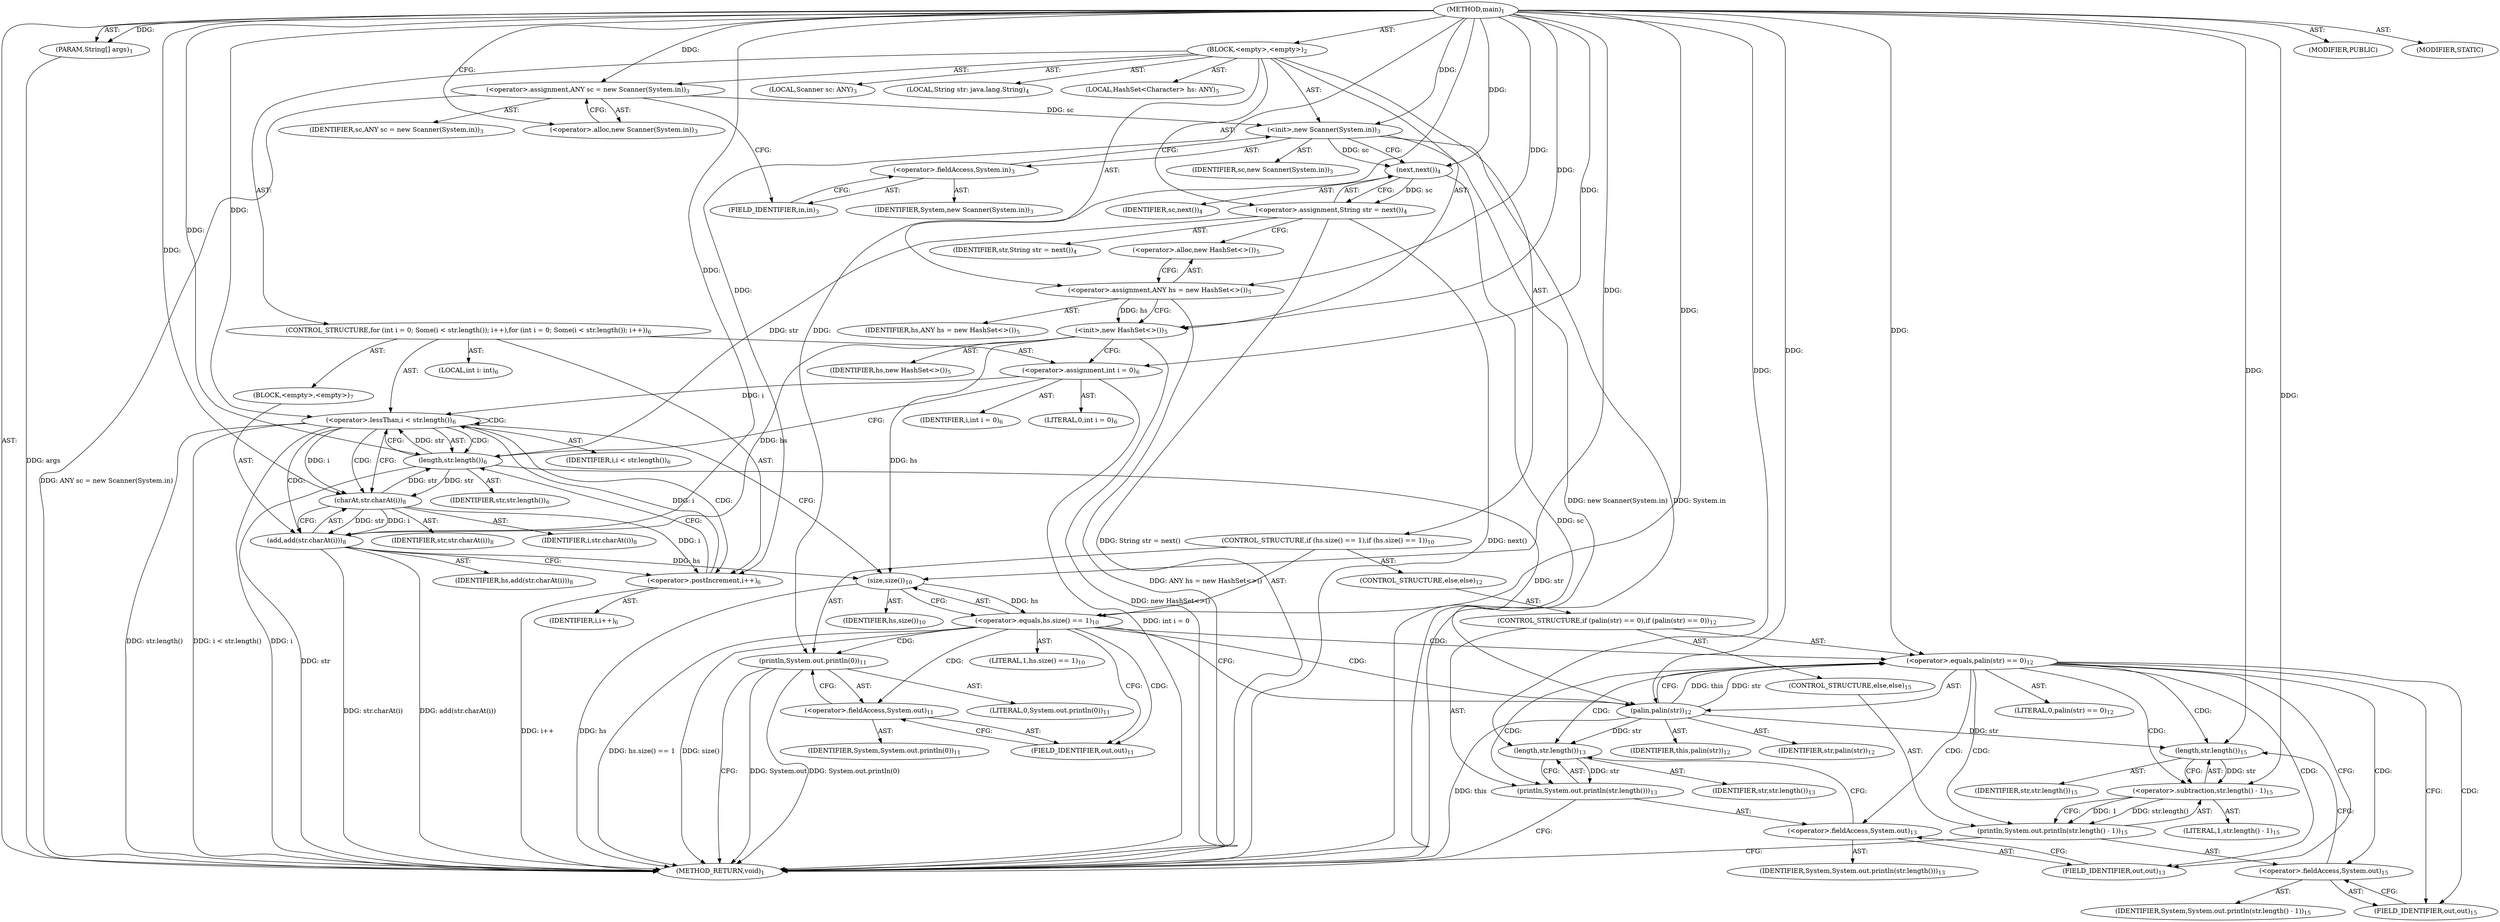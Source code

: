 digraph "main" {  
"21" [label = <(METHOD,main)<SUB>1</SUB>> ]
"22" [label = <(PARAM,String[] args)<SUB>1</SUB>> ]
"23" [label = <(BLOCK,&lt;empty&gt;,&lt;empty&gt;)<SUB>2</SUB>> ]
"4" [label = <(LOCAL,Scanner sc: ANY)<SUB>3</SUB>> ]
"24" [label = <(&lt;operator&gt;.assignment,ANY sc = new Scanner(System.in))<SUB>3</SUB>> ]
"25" [label = <(IDENTIFIER,sc,ANY sc = new Scanner(System.in))<SUB>3</SUB>> ]
"26" [label = <(&lt;operator&gt;.alloc,new Scanner(System.in))<SUB>3</SUB>> ]
"27" [label = <(&lt;init&gt;,new Scanner(System.in))<SUB>3</SUB>> ]
"3" [label = <(IDENTIFIER,sc,new Scanner(System.in))<SUB>3</SUB>> ]
"28" [label = <(&lt;operator&gt;.fieldAccess,System.in)<SUB>3</SUB>> ]
"29" [label = <(IDENTIFIER,System,new Scanner(System.in))<SUB>3</SUB>> ]
"30" [label = <(FIELD_IDENTIFIER,in,in)<SUB>3</SUB>> ]
"31" [label = <(LOCAL,String str: java.lang.String)<SUB>4</SUB>> ]
"32" [label = <(&lt;operator&gt;.assignment,String str = next())<SUB>4</SUB>> ]
"33" [label = <(IDENTIFIER,str,String str = next())<SUB>4</SUB>> ]
"34" [label = <(next,next())<SUB>4</SUB>> ]
"35" [label = <(IDENTIFIER,sc,next())<SUB>4</SUB>> ]
"6" [label = <(LOCAL,HashSet&lt;Character&gt; hs: ANY)<SUB>5</SUB>> ]
"36" [label = <(&lt;operator&gt;.assignment,ANY hs = new HashSet&lt;&gt;())<SUB>5</SUB>> ]
"37" [label = <(IDENTIFIER,hs,ANY hs = new HashSet&lt;&gt;())<SUB>5</SUB>> ]
"38" [label = <(&lt;operator&gt;.alloc,new HashSet&lt;&gt;())<SUB>5</SUB>> ]
"39" [label = <(&lt;init&gt;,new HashSet&lt;&gt;())<SUB>5</SUB>> ]
"5" [label = <(IDENTIFIER,hs,new HashSet&lt;&gt;())<SUB>5</SUB>> ]
"40" [label = <(CONTROL_STRUCTURE,for (int i = 0; Some(i &lt; str.length()); i++),for (int i = 0; Some(i &lt; str.length()); i++))<SUB>6</SUB>> ]
"41" [label = <(LOCAL,int i: int)<SUB>6</SUB>> ]
"42" [label = <(&lt;operator&gt;.assignment,int i = 0)<SUB>6</SUB>> ]
"43" [label = <(IDENTIFIER,i,int i = 0)<SUB>6</SUB>> ]
"44" [label = <(LITERAL,0,int i = 0)<SUB>6</SUB>> ]
"45" [label = <(&lt;operator&gt;.lessThan,i &lt; str.length())<SUB>6</SUB>> ]
"46" [label = <(IDENTIFIER,i,i &lt; str.length())<SUB>6</SUB>> ]
"47" [label = <(length,str.length())<SUB>6</SUB>> ]
"48" [label = <(IDENTIFIER,str,str.length())<SUB>6</SUB>> ]
"49" [label = <(&lt;operator&gt;.postIncrement,i++)<SUB>6</SUB>> ]
"50" [label = <(IDENTIFIER,i,i++)<SUB>6</SUB>> ]
"51" [label = <(BLOCK,&lt;empty&gt;,&lt;empty&gt;)<SUB>7</SUB>> ]
"52" [label = <(add,add(str.charAt(i)))<SUB>8</SUB>> ]
"53" [label = <(IDENTIFIER,hs,add(str.charAt(i)))<SUB>8</SUB>> ]
"54" [label = <(charAt,str.charAt(i))<SUB>8</SUB>> ]
"55" [label = <(IDENTIFIER,str,str.charAt(i))<SUB>8</SUB>> ]
"56" [label = <(IDENTIFIER,i,str.charAt(i))<SUB>8</SUB>> ]
"57" [label = <(CONTROL_STRUCTURE,if (hs.size() == 1),if (hs.size() == 1))<SUB>10</SUB>> ]
"58" [label = <(&lt;operator&gt;.equals,hs.size() == 1)<SUB>10</SUB>> ]
"59" [label = <(size,size())<SUB>10</SUB>> ]
"60" [label = <(IDENTIFIER,hs,size())<SUB>10</SUB>> ]
"61" [label = <(LITERAL,1,hs.size() == 1)<SUB>10</SUB>> ]
"62" [label = <(println,System.out.println(0))<SUB>11</SUB>> ]
"63" [label = <(&lt;operator&gt;.fieldAccess,System.out)<SUB>11</SUB>> ]
"64" [label = <(IDENTIFIER,System,System.out.println(0))<SUB>11</SUB>> ]
"65" [label = <(FIELD_IDENTIFIER,out,out)<SUB>11</SUB>> ]
"66" [label = <(LITERAL,0,System.out.println(0))<SUB>11</SUB>> ]
"67" [label = <(CONTROL_STRUCTURE,else,else)<SUB>12</SUB>> ]
"68" [label = <(CONTROL_STRUCTURE,if (palin(str) == 0),if (palin(str) == 0))<SUB>12</SUB>> ]
"69" [label = <(&lt;operator&gt;.equals,palin(str) == 0)<SUB>12</SUB>> ]
"70" [label = <(palin,palin(str))<SUB>12</SUB>> ]
"71" [label = <(IDENTIFIER,this,palin(str))<SUB>12</SUB>> ]
"72" [label = <(IDENTIFIER,str,palin(str))<SUB>12</SUB>> ]
"73" [label = <(LITERAL,0,palin(str) == 0)<SUB>12</SUB>> ]
"74" [label = <(println,System.out.println(str.length()))<SUB>13</SUB>> ]
"75" [label = <(&lt;operator&gt;.fieldAccess,System.out)<SUB>13</SUB>> ]
"76" [label = <(IDENTIFIER,System,System.out.println(str.length()))<SUB>13</SUB>> ]
"77" [label = <(FIELD_IDENTIFIER,out,out)<SUB>13</SUB>> ]
"78" [label = <(length,str.length())<SUB>13</SUB>> ]
"79" [label = <(IDENTIFIER,str,str.length())<SUB>13</SUB>> ]
"80" [label = <(CONTROL_STRUCTURE,else,else)<SUB>15</SUB>> ]
"81" [label = <(println,System.out.println(str.length() - 1))<SUB>15</SUB>> ]
"82" [label = <(&lt;operator&gt;.fieldAccess,System.out)<SUB>15</SUB>> ]
"83" [label = <(IDENTIFIER,System,System.out.println(str.length() - 1))<SUB>15</SUB>> ]
"84" [label = <(FIELD_IDENTIFIER,out,out)<SUB>15</SUB>> ]
"85" [label = <(&lt;operator&gt;.subtraction,str.length() - 1)<SUB>15</SUB>> ]
"86" [label = <(length,str.length())<SUB>15</SUB>> ]
"87" [label = <(IDENTIFIER,str,str.length())<SUB>15</SUB>> ]
"88" [label = <(LITERAL,1,str.length() - 1)<SUB>15</SUB>> ]
"89" [label = <(MODIFIER,PUBLIC)> ]
"90" [label = <(MODIFIER,STATIC)> ]
"91" [label = <(METHOD_RETURN,void)<SUB>1</SUB>> ]
  "21" -> "22"  [ label = "AST: "] 
  "21" -> "23"  [ label = "AST: "] 
  "21" -> "89"  [ label = "AST: "] 
  "21" -> "90"  [ label = "AST: "] 
  "21" -> "91"  [ label = "AST: "] 
  "23" -> "4"  [ label = "AST: "] 
  "23" -> "24"  [ label = "AST: "] 
  "23" -> "27"  [ label = "AST: "] 
  "23" -> "31"  [ label = "AST: "] 
  "23" -> "32"  [ label = "AST: "] 
  "23" -> "6"  [ label = "AST: "] 
  "23" -> "36"  [ label = "AST: "] 
  "23" -> "39"  [ label = "AST: "] 
  "23" -> "40"  [ label = "AST: "] 
  "23" -> "57"  [ label = "AST: "] 
  "24" -> "25"  [ label = "AST: "] 
  "24" -> "26"  [ label = "AST: "] 
  "27" -> "3"  [ label = "AST: "] 
  "27" -> "28"  [ label = "AST: "] 
  "28" -> "29"  [ label = "AST: "] 
  "28" -> "30"  [ label = "AST: "] 
  "32" -> "33"  [ label = "AST: "] 
  "32" -> "34"  [ label = "AST: "] 
  "34" -> "35"  [ label = "AST: "] 
  "36" -> "37"  [ label = "AST: "] 
  "36" -> "38"  [ label = "AST: "] 
  "39" -> "5"  [ label = "AST: "] 
  "40" -> "41"  [ label = "AST: "] 
  "40" -> "42"  [ label = "AST: "] 
  "40" -> "45"  [ label = "AST: "] 
  "40" -> "49"  [ label = "AST: "] 
  "40" -> "51"  [ label = "AST: "] 
  "42" -> "43"  [ label = "AST: "] 
  "42" -> "44"  [ label = "AST: "] 
  "45" -> "46"  [ label = "AST: "] 
  "45" -> "47"  [ label = "AST: "] 
  "47" -> "48"  [ label = "AST: "] 
  "49" -> "50"  [ label = "AST: "] 
  "51" -> "52"  [ label = "AST: "] 
  "52" -> "53"  [ label = "AST: "] 
  "52" -> "54"  [ label = "AST: "] 
  "54" -> "55"  [ label = "AST: "] 
  "54" -> "56"  [ label = "AST: "] 
  "57" -> "58"  [ label = "AST: "] 
  "57" -> "62"  [ label = "AST: "] 
  "57" -> "67"  [ label = "AST: "] 
  "58" -> "59"  [ label = "AST: "] 
  "58" -> "61"  [ label = "AST: "] 
  "59" -> "60"  [ label = "AST: "] 
  "62" -> "63"  [ label = "AST: "] 
  "62" -> "66"  [ label = "AST: "] 
  "63" -> "64"  [ label = "AST: "] 
  "63" -> "65"  [ label = "AST: "] 
  "67" -> "68"  [ label = "AST: "] 
  "68" -> "69"  [ label = "AST: "] 
  "68" -> "74"  [ label = "AST: "] 
  "68" -> "80"  [ label = "AST: "] 
  "69" -> "70"  [ label = "AST: "] 
  "69" -> "73"  [ label = "AST: "] 
  "70" -> "71"  [ label = "AST: "] 
  "70" -> "72"  [ label = "AST: "] 
  "74" -> "75"  [ label = "AST: "] 
  "74" -> "78"  [ label = "AST: "] 
  "75" -> "76"  [ label = "AST: "] 
  "75" -> "77"  [ label = "AST: "] 
  "78" -> "79"  [ label = "AST: "] 
  "80" -> "81"  [ label = "AST: "] 
  "81" -> "82"  [ label = "AST: "] 
  "81" -> "85"  [ label = "AST: "] 
  "82" -> "83"  [ label = "AST: "] 
  "82" -> "84"  [ label = "AST: "] 
  "85" -> "86"  [ label = "AST: "] 
  "85" -> "88"  [ label = "AST: "] 
  "86" -> "87"  [ label = "AST: "] 
  "24" -> "30"  [ label = "CFG: "] 
  "27" -> "34"  [ label = "CFG: "] 
  "32" -> "38"  [ label = "CFG: "] 
  "36" -> "39"  [ label = "CFG: "] 
  "39" -> "42"  [ label = "CFG: "] 
  "26" -> "24"  [ label = "CFG: "] 
  "28" -> "27"  [ label = "CFG: "] 
  "34" -> "32"  [ label = "CFG: "] 
  "38" -> "36"  [ label = "CFG: "] 
  "42" -> "47"  [ label = "CFG: "] 
  "45" -> "54"  [ label = "CFG: "] 
  "45" -> "59"  [ label = "CFG: "] 
  "49" -> "47"  [ label = "CFG: "] 
  "58" -> "65"  [ label = "CFG: "] 
  "58" -> "70"  [ label = "CFG: "] 
  "62" -> "91"  [ label = "CFG: "] 
  "30" -> "28"  [ label = "CFG: "] 
  "47" -> "45"  [ label = "CFG: "] 
  "52" -> "49"  [ label = "CFG: "] 
  "59" -> "58"  [ label = "CFG: "] 
  "63" -> "62"  [ label = "CFG: "] 
  "54" -> "52"  [ label = "CFG: "] 
  "65" -> "63"  [ label = "CFG: "] 
  "69" -> "77"  [ label = "CFG: "] 
  "69" -> "84"  [ label = "CFG: "] 
  "74" -> "91"  [ label = "CFG: "] 
  "70" -> "69"  [ label = "CFG: "] 
  "75" -> "78"  [ label = "CFG: "] 
  "78" -> "74"  [ label = "CFG: "] 
  "81" -> "91"  [ label = "CFG: "] 
  "77" -> "75"  [ label = "CFG: "] 
  "82" -> "86"  [ label = "CFG: "] 
  "85" -> "81"  [ label = "CFG: "] 
  "84" -> "82"  [ label = "CFG: "] 
  "86" -> "85"  [ label = "CFG: "] 
  "21" -> "26"  [ label = "CFG: "] 
  "22" -> "91"  [ label = "DDG: args"] 
  "24" -> "91"  [ label = "DDG: ANY sc = new Scanner(System.in)"] 
  "27" -> "91"  [ label = "DDG: System.in"] 
  "27" -> "91"  [ label = "DDG: new Scanner(System.in)"] 
  "34" -> "91"  [ label = "DDG: sc"] 
  "32" -> "91"  [ label = "DDG: next()"] 
  "32" -> "91"  [ label = "DDG: String str = next()"] 
  "36" -> "91"  [ label = "DDG: ANY hs = new HashSet&lt;&gt;()"] 
  "39" -> "91"  [ label = "DDG: new HashSet&lt;&gt;()"] 
  "42" -> "91"  [ label = "DDG: int i = 0"] 
  "45" -> "91"  [ label = "DDG: i"] 
  "47" -> "91"  [ label = "DDG: str"] 
  "45" -> "91"  [ label = "DDG: str.length()"] 
  "45" -> "91"  [ label = "DDG: i &lt; str.length()"] 
  "59" -> "91"  [ label = "DDG: hs"] 
  "58" -> "91"  [ label = "DDG: size()"] 
  "58" -> "91"  [ label = "DDG: hs.size() == 1"] 
  "62" -> "91"  [ label = "DDG: System.out"] 
  "62" -> "91"  [ label = "DDG: System.out.println(0)"] 
  "52" -> "91"  [ label = "DDG: str.charAt(i)"] 
  "52" -> "91"  [ label = "DDG: add(str.charAt(i))"] 
  "49" -> "91"  [ label = "DDG: i++"] 
  "70" -> "91"  [ label = "DDG: this"] 
  "21" -> "22"  [ label = "DDG: "] 
  "21" -> "24"  [ label = "DDG: "] 
  "34" -> "32"  [ label = "DDG: sc"] 
  "21" -> "36"  [ label = "DDG: "] 
  "24" -> "27"  [ label = "DDG: sc"] 
  "21" -> "27"  [ label = "DDG: "] 
  "36" -> "39"  [ label = "DDG: hs"] 
  "21" -> "39"  [ label = "DDG: "] 
  "21" -> "42"  [ label = "DDG: "] 
  "27" -> "34"  [ label = "DDG: sc"] 
  "21" -> "34"  [ label = "DDG: "] 
  "42" -> "45"  [ label = "DDG: i"] 
  "49" -> "45"  [ label = "DDG: i"] 
  "21" -> "45"  [ label = "DDG: "] 
  "47" -> "45"  [ label = "DDG: str"] 
  "54" -> "49"  [ label = "DDG: i"] 
  "21" -> "49"  [ label = "DDG: "] 
  "59" -> "58"  [ label = "DDG: hs"] 
  "21" -> "58"  [ label = "DDG: "] 
  "21" -> "62"  [ label = "DDG: "] 
  "32" -> "47"  [ label = "DDG: str"] 
  "54" -> "47"  [ label = "DDG: str"] 
  "21" -> "47"  [ label = "DDG: "] 
  "39" -> "52"  [ label = "DDG: hs"] 
  "21" -> "52"  [ label = "DDG: "] 
  "54" -> "52"  [ label = "DDG: str"] 
  "54" -> "52"  [ label = "DDG: i"] 
  "39" -> "59"  [ label = "DDG: hs"] 
  "52" -> "59"  [ label = "DDG: hs"] 
  "21" -> "59"  [ label = "DDG: "] 
  "47" -> "54"  [ label = "DDG: str"] 
  "21" -> "54"  [ label = "DDG: "] 
  "45" -> "54"  [ label = "DDG: i"] 
  "70" -> "69"  [ label = "DDG: this"] 
  "70" -> "69"  [ label = "DDG: str"] 
  "21" -> "69"  [ label = "DDG: "] 
  "78" -> "74"  [ label = "DDG: str"] 
  "21" -> "70"  [ label = "DDG: "] 
  "47" -> "70"  [ label = "DDG: str"] 
  "70" -> "78"  [ label = "DDG: str"] 
  "21" -> "78"  [ label = "DDG: "] 
  "85" -> "81"  [ label = "DDG: str.length()"] 
  "85" -> "81"  [ label = "DDG: 1"] 
  "86" -> "85"  [ label = "DDG: str"] 
  "21" -> "85"  [ label = "DDG: "] 
  "70" -> "86"  [ label = "DDG: str"] 
  "21" -> "86"  [ label = "DDG: "] 
  "45" -> "47"  [ label = "CDG: "] 
  "45" -> "49"  [ label = "CDG: "] 
  "45" -> "52"  [ label = "CDG: "] 
  "45" -> "45"  [ label = "CDG: "] 
  "45" -> "54"  [ label = "CDG: "] 
  "58" -> "69"  [ label = "CDG: "] 
  "58" -> "70"  [ label = "CDG: "] 
  "58" -> "63"  [ label = "CDG: "] 
  "58" -> "65"  [ label = "CDG: "] 
  "58" -> "62"  [ label = "CDG: "] 
  "69" -> "77"  [ label = "CDG: "] 
  "69" -> "75"  [ label = "CDG: "] 
  "69" -> "81"  [ label = "CDG: "] 
  "69" -> "84"  [ label = "CDG: "] 
  "69" -> "85"  [ label = "CDG: "] 
  "69" -> "74"  [ label = "CDG: "] 
  "69" -> "82"  [ label = "CDG: "] 
  "69" -> "78"  [ label = "CDG: "] 
  "69" -> "86"  [ label = "CDG: "] 
}
